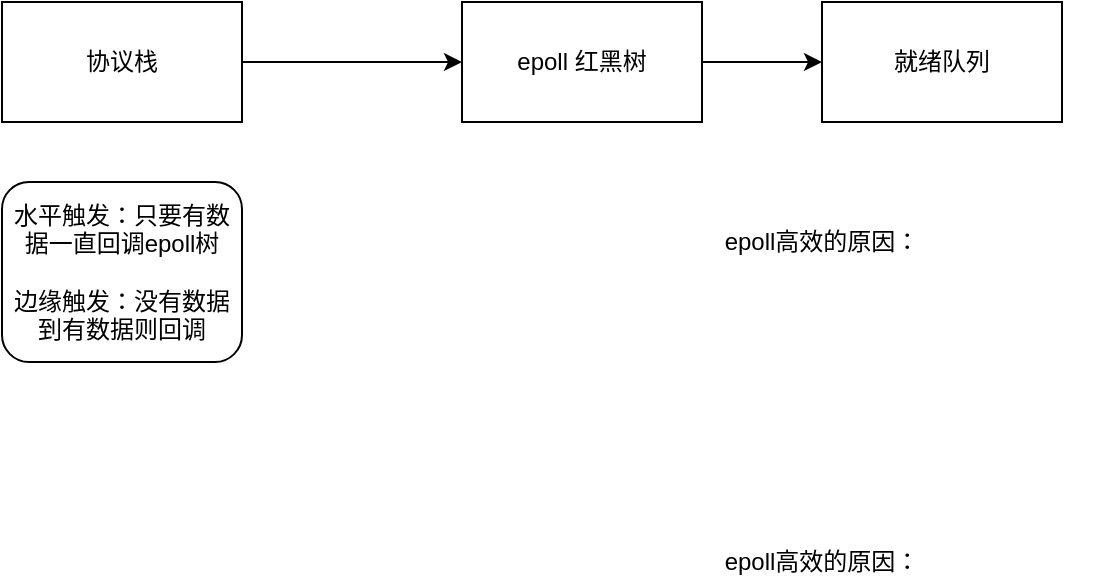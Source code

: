 <mxfile>
    <diagram id="LN9og5uxcQ9EqSxfbOwb" name="第 1 页">
        <mxGraphModel dx="903" dy="536" grid="1" gridSize="10" guides="1" tooltips="1" connect="1" arrows="1" fold="1" page="1" pageScale="1" pageWidth="827" pageHeight="1169" math="0" shadow="0">
            <root>
                <mxCell id="0"/>
                <mxCell id="1" parent="0"/>
                <mxCell id="6" style="edgeStyle=orthogonalEdgeStyle;rounded=0;orthogonalLoop=1;jettySize=auto;html=1;exitX=1;exitY=0.5;exitDx=0;exitDy=0;entryX=0;entryY=0.5;entryDx=0;entryDy=0;" edge="1" parent="1" source="2" target="3">
                    <mxGeometry relative="1" as="geometry"/>
                </mxCell>
                <mxCell id="2" value="epoll 红黑树" style="rounded=0;whiteSpace=wrap;html=1;" vertex="1" parent="1">
                    <mxGeometry x="330" y="40" width="120" height="60" as="geometry"/>
                </mxCell>
                <mxCell id="3" value="就绪队列" style="rounded=0;whiteSpace=wrap;html=1;" vertex="1" parent="1">
                    <mxGeometry x="510" y="40" width="120" height="60" as="geometry"/>
                </mxCell>
                <mxCell id="5" style="edgeStyle=orthogonalEdgeStyle;rounded=0;orthogonalLoop=1;jettySize=auto;html=1;exitX=1;exitY=0.5;exitDx=0;exitDy=0;entryX=0;entryY=0.5;entryDx=0;entryDy=0;" edge="1" parent="1" source="4" target="2">
                    <mxGeometry relative="1" as="geometry"/>
                </mxCell>
                <mxCell id="4" value="协议栈" style="rounded=0;whiteSpace=wrap;html=1;" vertex="1" parent="1">
                    <mxGeometry x="100" y="40" width="120" height="60" as="geometry"/>
                </mxCell>
                <mxCell id="8" value="水平触发：只要有数据一直回调epoll树&lt;br&gt;&lt;br&gt;边缘触发：没有数据到有数据则回调" style="rounded=1;whiteSpace=wrap;html=1;" vertex="1" parent="1">
                    <mxGeometry x="100" y="130" width="120" height="90" as="geometry"/>
                </mxCell>
                <mxCell id="9" value="epoll高效的原因：&lt;br&gt;" style="text;html=1;strokeColor=none;fillColor=none;align=center;verticalAlign=middle;whiteSpace=wrap;rounded=0;" vertex="1" parent="1">
                    <mxGeometry x="370" y="150" width="280" height="20" as="geometry"/>
                </mxCell>
                <mxCell id="10" value="epoll高效的原因：&lt;br&gt;" style="text;html=1;strokeColor=none;fillColor=none;align=center;verticalAlign=middle;whiteSpace=wrap;rounded=0;" vertex="1" parent="1">
                    <mxGeometry x="370" y="310" width="280" height="20" as="geometry"/>
                </mxCell>
            </root>
        </mxGraphModel>
    </diagram>
</mxfile>
